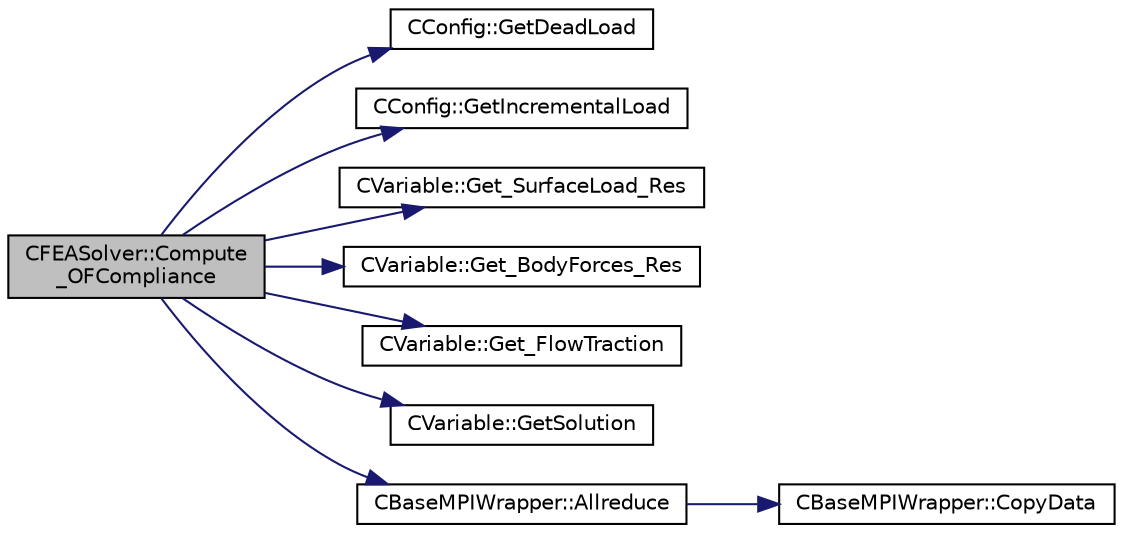 digraph "CFEASolver::Compute_OFCompliance"
{
  edge [fontname="Helvetica",fontsize="10",labelfontname="Helvetica",labelfontsize="10"];
  node [fontname="Helvetica",fontsize="10",shape=record];
  rankdir="LR";
  Node366 [label="CFEASolver::Compute\l_OFCompliance",height=0.2,width=0.4,color="black", fillcolor="grey75", style="filled", fontcolor="black"];
  Node366 -> Node367 [color="midnightblue",fontsize="10",style="solid",fontname="Helvetica"];
  Node367 [label="CConfig::GetDeadLoad",height=0.2,width=0.4,color="black", fillcolor="white", style="filled",URL="$class_c_config.html#aaef2961fe22e9367e55fcc4bd8796aaf",tooltip="Decide whether to apply dead loads to the model. "];
  Node366 -> Node368 [color="midnightblue",fontsize="10",style="solid",fontname="Helvetica"];
  Node368 [label="CConfig::GetIncrementalLoad",height=0.2,width=0.4,color="black", fillcolor="white", style="filled",URL="$class_c_config.html#a4e4e8521bf3fdb0037a7a61186ca706d",tooltip="Check if we want to apply an incremental load to the nonlinear structural simulation. "];
  Node366 -> Node369 [color="midnightblue",fontsize="10",style="solid",fontname="Helvetica"];
  Node369 [label="CVariable::Get_SurfaceLoad_Res",height=0.2,width=0.4,color="black", fillcolor="white", style="filled",URL="$class_c_variable.html#acf06b246400df0d73eee5ff3b7eaed37",tooltip="A virtual member. "];
  Node366 -> Node370 [color="midnightblue",fontsize="10",style="solid",fontname="Helvetica"];
  Node370 [label="CVariable::Get_BodyForces_Res",height=0.2,width=0.4,color="black", fillcolor="white", style="filled",URL="$class_c_variable.html#aaeed96ec85cf34399135c23cf19855a7",tooltip="A virtual member. "];
  Node366 -> Node371 [color="midnightblue",fontsize="10",style="solid",fontname="Helvetica"];
  Node371 [label="CVariable::Get_FlowTraction",height=0.2,width=0.4,color="black", fillcolor="white", style="filled",URL="$class_c_variable.html#a28d02e14d3f3e1bf25baffee741d8cce",tooltip="A virtual member. "];
  Node366 -> Node372 [color="midnightblue",fontsize="10",style="solid",fontname="Helvetica"];
  Node372 [label="CVariable::GetSolution",height=0.2,width=0.4,color="black", fillcolor="white", style="filled",URL="$class_c_variable.html#a261483e39c23c1de7cb9aea7e917c121",tooltip="Get the solution. "];
  Node366 -> Node373 [color="midnightblue",fontsize="10",style="solid",fontname="Helvetica"];
  Node373 [label="CBaseMPIWrapper::Allreduce",height=0.2,width=0.4,color="black", fillcolor="white", style="filled",URL="$class_c_base_m_p_i_wrapper.html#a637b6fd917a8ca91ce748ba88e0d66b6"];
  Node373 -> Node374 [color="midnightblue",fontsize="10",style="solid",fontname="Helvetica"];
  Node374 [label="CBaseMPIWrapper::CopyData",height=0.2,width=0.4,color="black", fillcolor="white", style="filled",URL="$class_c_base_m_p_i_wrapper.html#a4725cc1dd65b161b483e812a538a5e36"];
}
